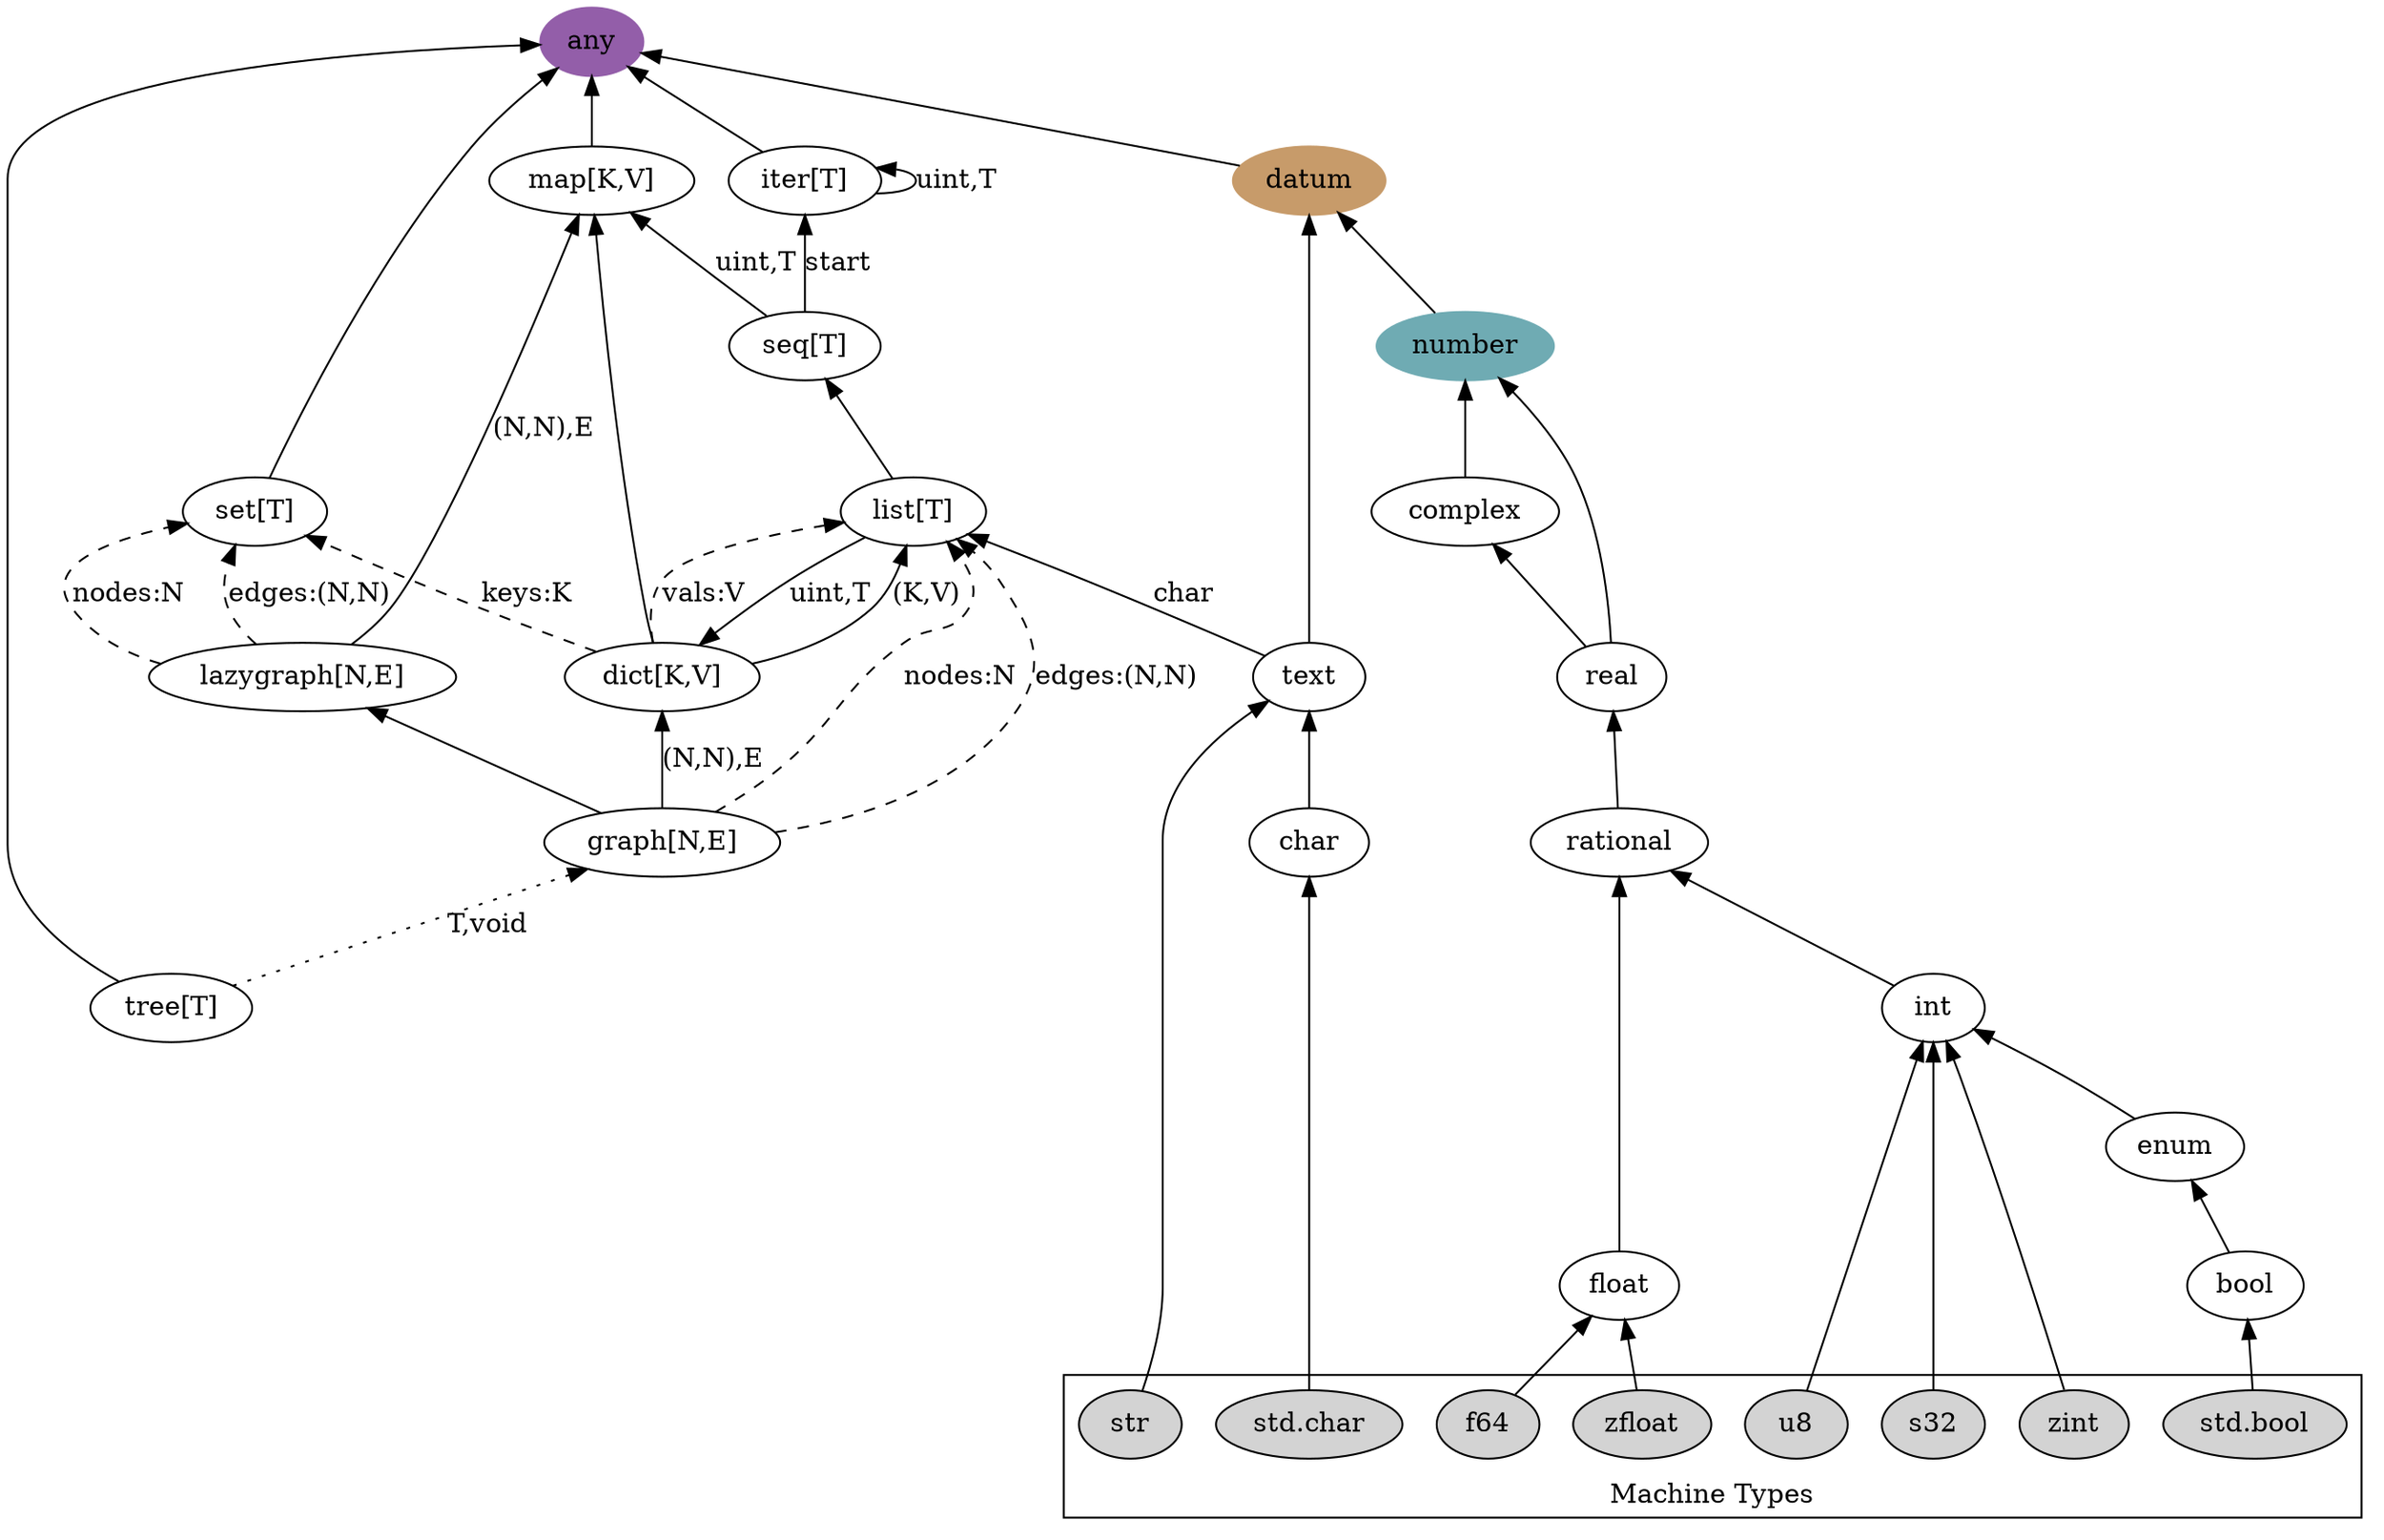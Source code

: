 digraph {
    #layout="fdp";
    rankdir="BT";
    #concentrate=true;

    ## NODES ##

    any [color="#935EA9",style="filled"];
    set [label="set[T]"];
    map [label="map[K,V]"];
    iter [label="iter[T]"];
    seq [label="seq[T]"];
    list [label="list[T]"];
    dict [label="dict[K,V]"];
    lazygraph [label="lazygraph[N,E]"];
    graph_ [label="graph[N,E]"];
    tree [label="tree[T]"];

    datum [color="#C79B6A", style="filled"];
    number [color="#6FABB3", style="filled"];


    ## EDGES ##

    set -> any;

    map -> any;

    iter -> any;
    iter -> iter [label="uint,T"];

    seq -> map [label="uint,T"];
    seq -> iter [label="start"];

    list -> seq;
    list -> dict [label="uint,T"];

    dict -> map;
    dict -> list [label="(K,V)"];
    dict -> list [style="dashed",label="vals:V"];
    dict -> set [style="dashed",label="keys:K"];

    lazygraph -> map [label="(N,N),E"];
    lazygraph -> set [style="dashed",label="nodes:N"];
    lazygraph -> set [style="dashed",label="edges:(N,N)"];

    graph_ -> lazygraph;
    graph_ -> dict [label="(N,N),E"];
    graph_ -> list [style="dashed",label="nodes:N"];
    graph_ -> list [style="dashed",label="edges:(N,N)"];

    tree -> any;
    tree -> graph_ [style="dotted",label="T,void"];
    #tree -> iter [style="dashed",label="dfs\nbfs"];


    datum -> any;

    number -> datum;

    complex -> number;

    real -> complex, number;

    rational -> real;

    int -> rational;

    float -> rational;

    enum -> int;

    bool -> enum;

    text -> datum;
    text -> list [label="char"];
    
    char -> text;
    

    ## TYPES

    subgraph cluster_1 {
        label="Machine Types";

        f64, zfloat [style="filled"];
        _char [label="std.char", style="filled"];
        _bool [label="std.bool", style="filled"];
        u8, s32, zint [style="filled"];
        str [style="filled"];

    }

    str -> text;
    zint -> int;
    s32 -> int;
    u8 -> int;
    f64 -> float;
    zfloat -> float;
    _bool -> bool;
    _char -> char;



}
